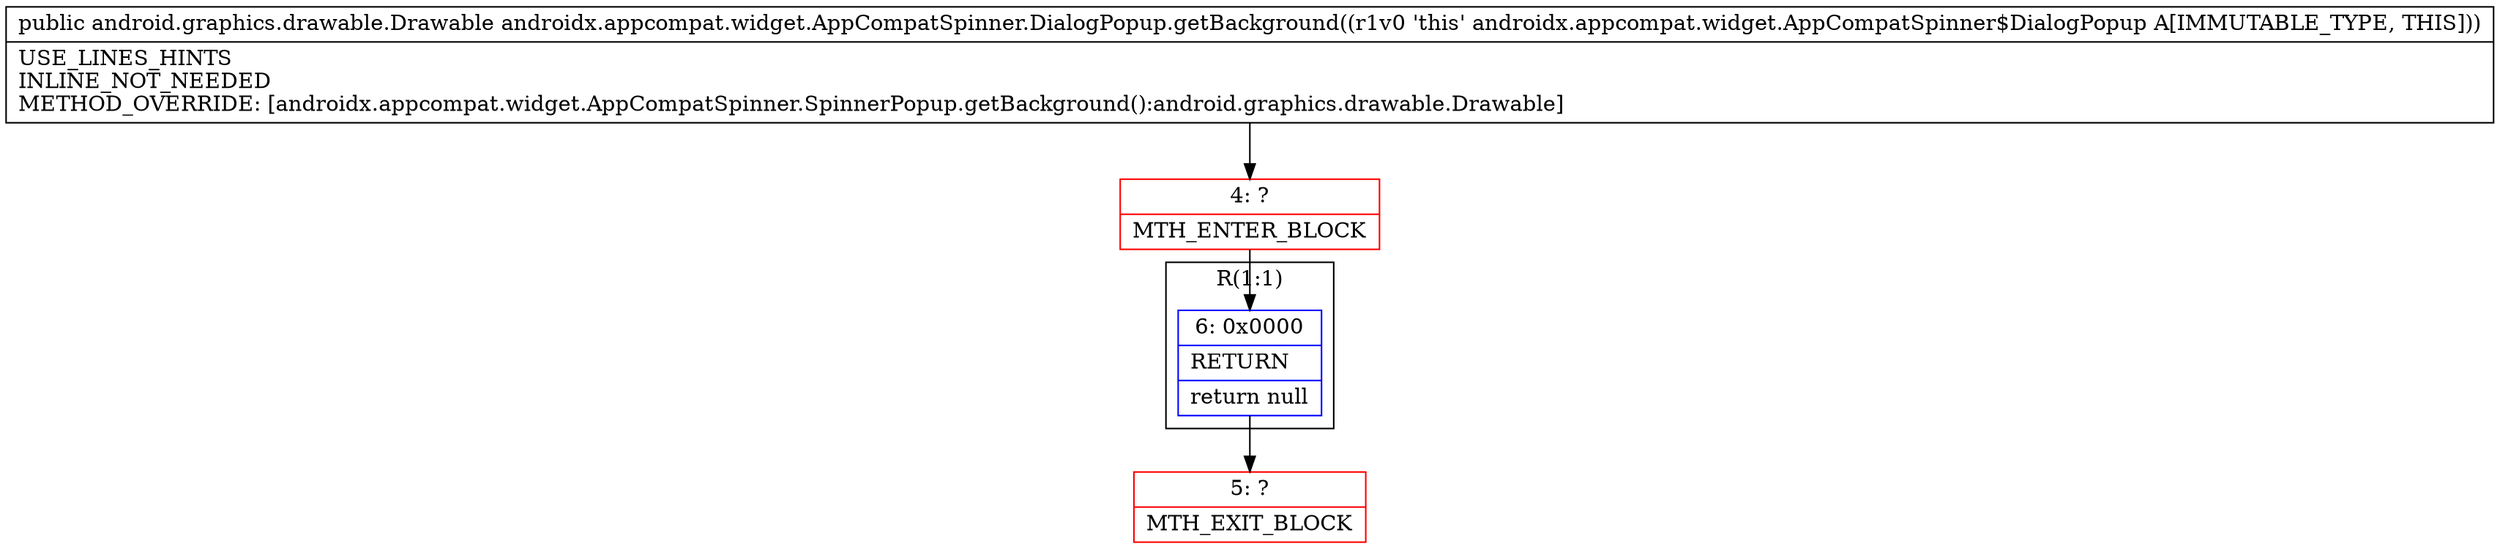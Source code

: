 digraph "CFG forandroidx.appcompat.widget.AppCompatSpinner.DialogPopup.getBackground()Landroid\/graphics\/drawable\/Drawable;" {
subgraph cluster_Region_1405559468 {
label = "R(1:1)";
node [shape=record,color=blue];
Node_6 [shape=record,label="{6\:\ 0x0000|RETURN\l|return null\l}"];
}
Node_4 [shape=record,color=red,label="{4\:\ ?|MTH_ENTER_BLOCK\l}"];
Node_5 [shape=record,color=red,label="{5\:\ ?|MTH_EXIT_BLOCK\l}"];
MethodNode[shape=record,label="{public android.graphics.drawable.Drawable androidx.appcompat.widget.AppCompatSpinner.DialogPopup.getBackground((r1v0 'this' androidx.appcompat.widget.AppCompatSpinner$DialogPopup A[IMMUTABLE_TYPE, THIS]))  | USE_LINES_HINTS\lINLINE_NOT_NEEDED\lMETHOD_OVERRIDE: [androidx.appcompat.widget.AppCompatSpinner.SpinnerPopup.getBackground():android.graphics.drawable.Drawable]\l}"];
MethodNode -> Node_4;Node_6 -> Node_5;
Node_4 -> Node_6;
}

